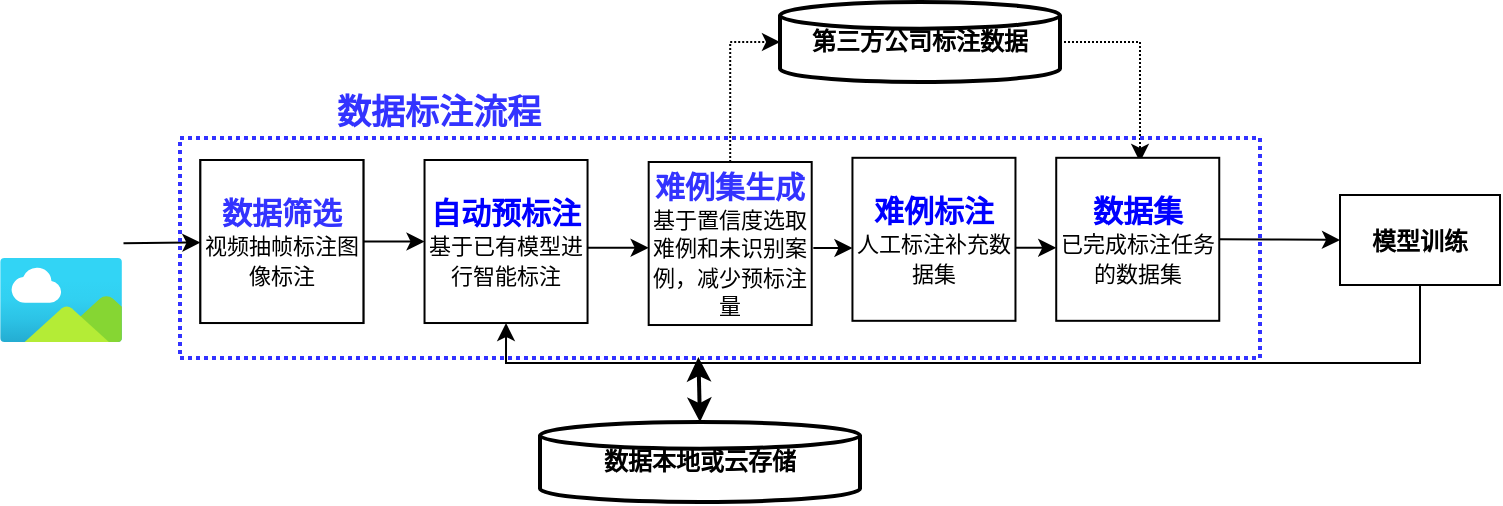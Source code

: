 <mxfile version="20.1.1" type="github">
  <diagram id="PtT95D6H_O3GTWSM9Tt8" name="Page-1">
    <mxGraphModel dx="934" dy="495" grid="1" gridSize="10" guides="1" tooltips="1" connect="1" arrows="1" fold="1" page="1" pageScale="1" pageWidth="827" pageHeight="1169" math="0" shadow="0">
      <root>
        <mxCell id="0" />
        <mxCell id="1" parent="0" />
        <mxCell id="DGJ5Srzak-pS6ZyIDQUv-5" value="&lt;b&gt;数据本地或云存储&lt;/b&gt;" style="strokeWidth=2;html=1;shape=mxgraph.flowchart.database;whiteSpace=wrap;" vertex="1" parent="1">
          <mxGeometry x="420" y="390" width="160" height="40" as="geometry" />
        </mxCell>
        <mxCell id="DGJ5Srzak-pS6ZyIDQUv-36" style="edgeStyle=orthogonalEdgeStyle;rounded=0;orthogonalLoop=1;jettySize=auto;html=1;fontFamily=Times New Roman;fontSize=11;fontColor=#000000;dashed=1;dashPattern=1 1;" edge="1" parent="1" source="DGJ5Srzak-pS6ZyIDQUv-6">
          <mxGeometry relative="1" as="geometry">
            <mxPoint x="720" y="260" as="targetPoint" />
            <Array as="points">
              <mxPoint x="720" y="200" />
            </Array>
          </mxGeometry>
        </mxCell>
        <mxCell id="DGJ5Srzak-pS6ZyIDQUv-6" value="&lt;b&gt;第三方公司标注数据&lt;/b&gt;" style="strokeWidth=2;html=1;shape=mxgraph.flowchart.database;whiteSpace=wrap;" vertex="1" parent="1">
          <mxGeometry x="540" y="180" width="140" height="40" as="geometry" />
        </mxCell>
        <mxCell id="DGJ5Srzak-pS6ZyIDQUv-19" value="" style="group" vertex="1" connectable="0" parent="1">
          <mxGeometry x="150.0" y="248" width="61.09" height="102" as="geometry" />
        </mxCell>
        <mxCell id="DGJ5Srzak-pS6ZyIDQUv-4" value="" style="aspect=fixed;html=1;points=[];align=center;image;fontSize=12;image=img/lib/azure2/general/Image.svg;" vertex="1" parent="DGJ5Srzak-pS6ZyIDQUv-19">
          <mxGeometry y="60" width="61.09" height="42" as="geometry" />
        </mxCell>
        <mxCell id="DGJ5Srzak-pS6ZyIDQUv-17" value="" style="shape=image;html=1;verticalAlign=top;verticalLabelPosition=bottom;labelBackgroundColor=#ffffff;imageAspect=0;aspect=fixed;image=https://cdn4.iconfinder.com/data/icons/48-bubbles/48/23.Videos-128.png" vertex="1" parent="DGJ5Srzak-pS6ZyIDQUv-19">
          <mxGeometry x="0.54" width="60" height="60" as="geometry" />
        </mxCell>
        <mxCell id="DGJ5Srzak-pS6ZyIDQUv-20" value="" style="endArrow=classic;html=1;rounded=0;fontFamily=Times New Roman;fontSize=11;fontColor=#000000;exitX=1.02;exitY=0.878;exitDx=0;exitDy=0;exitPerimeter=0;" edge="1" parent="1" source="DGJ5Srzak-pS6ZyIDQUv-17" target="DGJ5Srzak-pS6ZyIDQUv-7">
          <mxGeometry width="50" height="50" relative="1" as="geometry">
            <mxPoint x="221.09" y="290" as="sourcePoint" />
            <mxPoint x="271.09" y="240" as="targetPoint" />
          </mxGeometry>
        </mxCell>
        <mxCell id="DGJ5Srzak-pS6ZyIDQUv-34" value="" style="group" vertex="1" connectable="0" parent="1">
          <mxGeometry x="240" y="248" width="540" height="121.41" as="geometry" />
        </mxCell>
        <mxCell id="DGJ5Srzak-pS6ZyIDQUv-15" value="" style="rounded=0;whiteSpace=wrap;html=1;fontFamily=Times New Roman;fontSize=11;fontColor=#000000;fillColor=none;dashed=1;dashPattern=1 1;strokeWidth=2;strokeColor=#3333FF;" vertex="1" parent="DGJ5Srzak-pS6ZyIDQUv-34">
          <mxGeometry width="540" height="110.0" as="geometry" />
        </mxCell>
        <mxCell id="DGJ5Srzak-pS6ZyIDQUv-7" value="&lt;font style=&quot;&quot; face=&quot;Times New Roman&quot;&gt;&lt;span style=&quot;color: rgb(51, 51, 255); font-weight: bold; font-size: 15px;&quot;&gt;数据筛选&lt;/span&gt;&lt;br&gt;&lt;font style=&quot;font-size: 11px;&quot;&gt;视频抽帧标注图像标注&lt;/font&gt;&lt;br&gt;&lt;/font&gt;" style="whiteSpace=wrap;html=1;aspect=fixed;" vertex="1" parent="DGJ5Srzak-pS6ZyIDQUv-34">
          <mxGeometry x="10.189" y="11" width="81.509" height="81.509" as="geometry" />
        </mxCell>
        <mxCell id="DGJ5Srzak-pS6ZyIDQUv-8" value="&lt;font style=&quot;font-weight: bold; font-size: 15px;&quot; color=&quot;#0000ff&quot;&gt;自动预标注&lt;/font&gt;&lt;font style=&quot;font-size: 11px;&quot;&gt;基于已有模型进行智能标注&lt;/font&gt;" style="whiteSpace=wrap;html=1;aspect=fixed;" vertex="1" parent="DGJ5Srzak-pS6ZyIDQUv-34">
          <mxGeometry x="122.264" y="11" width="81.509" height="81.509" as="geometry" />
        </mxCell>
        <mxCell id="DGJ5Srzak-pS6ZyIDQUv-10" value="&lt;font style=&quot;&quot; face=&quot;Times New Roman&quot;&gt;&lt;span style=&quot;color: rgb(51, 51, 255); font-weight: bold; font-size: 15px;&quot;&gt;难例集生成&lt;/span&gt;&lt;br&gt;&lt;span style=&quot;font-size: 11px;&quot;&gt;基于置信度选取难例和未识别案例，减少预标注量&lt;/span&gt;&lt;br&gt;&lt;/font&gt;" style="whiteSpace=wrap;html=1;aspect=fixed;" vertex="1" parent="DGJ5Srzak-pS6ZyIDQUv-34">
          <mxGeometry x="234.34" y="12" width="81.509" height="81.509" as="geometry" />
        </mxCell>
        <mxCell id="DGJ5Srzak-pS6ZyIDQUv-11" value="&lt;font color=&quot;#0000ff&quot; style=&quot;font-size: 15px;&quot;&gt;&lt;b&gt;难例标注&lt;br&gt;&lt;/b&gt;&lt;/font&gt;&lt;span style=&quot;font-size: 11px;&quot;&gt;人工标注补充数据集&lt;/span&gt;" style="whiteSpace=wrap;html=1;aspect=fixed;" vertex="1" parent="DGJ5Srzak-pS6ZyIDQUv-34">
          <mxGeometry x="336.226" y="9.9" width="81.509" height="81.509" as="geometry" />
        </mxCell>
        <mxCell id="DGJ5Srzak-pS6ZyIDQUv-13" value="&lt;font color=&quot;#0000ff&quot; style=&quot;font-size: 15px;&quot;&gt;&lt;b&gt;数据集&lt;br&gt;&lt;/b&gt;&lt;/font&gt;&lt;span style=&quot;font-size: 11px;&quot;&gt;已完成标注任务的数据集&lt;/span&gt;" style="whiteSpace=wrap;html=1;aspect=fixed;" vertex="1" parent="DGJ5Srzak-pS6ZyIDQUv-34">
          <mxGeometry x="438.113" y="9.9" width="81.509" height="81.509" as="geometry" />
        </mxCell>
        <mxCell id="DGJ5Srzak-pS6ZyIDQUv-22" value="" style="endArrow=classic;html=1;rounded=0;fontFamily=Times New Roman;fontSize=11;fontColor=#000000;exitX=1;exitY=0.5;exitDx=0;exitDy=0;entryX=0;entryY=0.5;entryDx=0;entryDy=0;" edge="1" parent="DGJ5Srzak-pS6ZyIDQUv-34" source="DGJ5Srzak-pS6ZyIDQUv-7" target="DGJ5Srzak-pS6ZyIDQUv-8">
          <mxGeometry width="50" height="50" relative="1" as="geometry">
            <mxPoint x="91.698" y="66" as="sourcePoint" />
            <mxPoint x="142.642" y="11" as="targetPoint" />
          </mxGeometry>
        </mxCell>
        <mxCell id="DGJ5Srzak-pS6ZyIDQUv-23" value="" style="endArrow=classic;html=1;rounded=0;fontFamily=Times New Roman;fontSize=11;fontColor=#000000;exitX=1;exitY=0.5;exitDx=0;exitDy=0;entryX=0;entryY=0.5;entryDx=0;entryDy=0;" edge="1" parent="DGJ5Srzak-pS6ZyIDQUv-34">
          <mxGeometry width="50" height="50" relative="1" as="geometry">
            <mxPoint x="203.774" y="54.868" as="sourcePoint" />
            <mxPoint x="234.34" y="54.868" as="targetPoint" />
          </mxGeometry>
        </mxCell>
        <mxCell id="DGJ5Srzak-pS6ZyIDQUv-24" value="" style="endArrow=classic;html=1;rounded=0;fontFamily=Times New Roman;fontSize=11;fontColor=#000000;exitX=1.01;exitY=0.528;exitDx=0;exitDy=0;exitPerimeter=0;" edge="1" parent="DGJ5Srzak-pS6ZyIDQUv-34" source="DGJ5Srzak-pS6ZyIDQUv-10">
          <mxGeometry width="50" height="50" relative="1" as="geometry">
            <mxPoint x="315.849" y="53.713" as="sourcePoint" />
            <mxPoint x="336.226" y="55.0" as="targetPoint" />
          </mxGeometry>
        </mxCell>
        <mxCell id="DGJ5Srzak-pS6ZyIDQUv-29" value="&lt;font style=&quot;&quot; face=&quot;Times New Roman&quot;&gt;&lt;span style=&quot;color: rgb(51, 51, 255); font-weight: bold; font-size: 15px;&quot;&gt;数据筛选&lt;/span&gt;&lt;br&gt;&lt;font style=&quot;font-size: 11px;&quot;&gt;视频抽帧标注图像标注&lt;/font&gt;&lt;br&gt;&lt;/font&gt;" style="whiteSpace=wrap;html=1;aspect=fixed;" vertex="1" parent="DGJ5Srzak-pS6ZyIDQUv-34">
          <mxGeometry x="10.189" y="11" width="81.509" height="81.509" as="geometry" />
        </mxCell>
        <mxCell id="DGJ5Srzak-pS6ZyIDQUv-33" value="" style="endArrow=classic;html=1;rounded=0;fontFamily=Times New Roman;fontSize=11;fontColor=#000000;exitX=1;exitY=0.5;exitDx=0;exitDy=0;" edge="1" parent="DGJ5Srzak-pS6ZyIDQUv-34">
          <mxGeometry width="50" height="50" relative="1" as="geometry">
            <mxPoint x="417.736" y="54.868" as="sourcePoint" />
            <mxPoint x="438.113" y="54.868" as="targetPoint" />
          </mxGeometry>
        </mxCell>
        <mxCell id="DGJ5Srzak-pS6ZyIDQUv-35" style="edgeStyle=orthogonalEdgeStyle;rounded=0;orthogonalLoop=1;jettySize=auto;html=1;exitX=0.5;exitY=0;exitDx=0;exitDy=0;entryX=0;entryY=0.5;entryDx=0;entryDy=0;entryPerimeter=0;fontFamily=Times New Roman;fontSize=11;fontColor=#000000;dashed=1;dashPattern=1 1;" edge="1" parent="1" source="DGJ5Srzak-pS6ZyIDQUv-10" target="DGJ5Srzak-pS6ZyIDQUv-6">
          <mxGeometry relative="1" as="geometry" />
        </mxCell>
        <mxCell id="DGJ5Srzak-pS6ZyIDQUv-37" value="&lt;b&gt;&lt;font style=&quot;font-size: 17px;&quot;&gt;数据标注流程&lt;/font&gt;&lt;/b&gt;" style="text;html=1;strokeColor=none;fillColor=none;align=center;verticalAlign=middle;whiteSpace=wrap;rounded=0;dashed=1;dashPattern=1 1;fontFamily=Times New Roman;fontSize=11;fontColor=#3333FF;" vertex="1" parent="1">
          <mxGeometry x="310" y="230" width="119.24" height="11.41" as="geometry" />
        </mxCell>
        <mxCell id="DGJ5Srzak-pS6ZyIDQUv-38" value="" style="endArrow=classic;startArrow=classic;html=1;rounded=0;fontFamily=Times New Roman;fontSize=17;fontColor=#3333FF;entryX=0.48;entryY=0.996;entryDx=0;entryDy=0;entryPerimeter=0;exitX=0.5;exitY=0;exitDx=0;exitDy=0;exitPerimeter=0;strokeWidth=2;" edge="1" parent="1" source="DGJ5Srzak-pS6ZyIDQUv-5" target="DGJ5Srzak-pS6ZyIDQUv-15">
          <mxGeometry width="50" height="50" relative="1" as="geometry">
            <mxPoint x="490" y="420" as="sourcePoint" />
            <mxPoint x="540" y="370" as="targetPoint" />
          </mxGeometry>
        </mxCell>
        <mxCell id="DGJ5Srzak-pS6ZyIDQUv-43" style="edgeStyle=orthogonalEdgeStyle;rounded=0;orthogonalLoop=1;jettySize=auto;html=1;exitX=0.5;exitY=1;exitDx=0;exitDy=0;entryX=0.5;entryY=1;entryDx=0;entryDy=0;fontFamily=Times New Roman;fontSize=12;fontColor=#000000;strokeWidth=1;" edge="1" parent="1" source="DGJ5Srzak-pS6ZyIDQUv-41" target="DGJ5Srzak-pS6ZyIDQUv-8">
          <mxGeometry relative="1" as="geometry" />
        </mxCell>
        <mxCell id="DGJ5Srzak-pS6ZyIDQUv-41" value="&lt;font color=&quot;#000000&quot; style=&quot;font-size: 12px;&quot;&gt;&lt;b&gt;模型训练&lt;/b&gt;&lt;/font&gt;" style="rounded=0;whiteSpace=wrap;html=1;fontFamily=Times New Roman;fontSize=17;fontColor=#3333FF;strokeColor=#000000;strokeWidth=1;fillColor=none;" vertex="1" parent="1">
          <mxGeometry x="820" y="276.5" width="80" height="45" as="geometry" />
        </mxCell>
        <mxCell id="DGJ5Srzak-pS6ZyIDQUv-42" style="edgeStyle=orthogonalEdgeStyle;rounded=0;orthogonalLoop=1;jettySize=auto;html=1;exitX=1;exitY=0.5;exitDx=0;exitDy=0;entryX=0;entryY=0.5;entryDx=0;entryDy=0;fontFamily=Times New Roman;fontSize=12;fontColor=#000000;strokeWidth=1;" edge="1" parent="1" source="DGJ5Srzak-pS6ZyIDQUv-13" target="DGJ5Srzak-pS6ZyIDQUv-41">
          <mxGeometry relative="1" as="geometry" />
        </mxCell>
      </root>
    </mxGraphModel>
  </diagram>
</mxfile>
